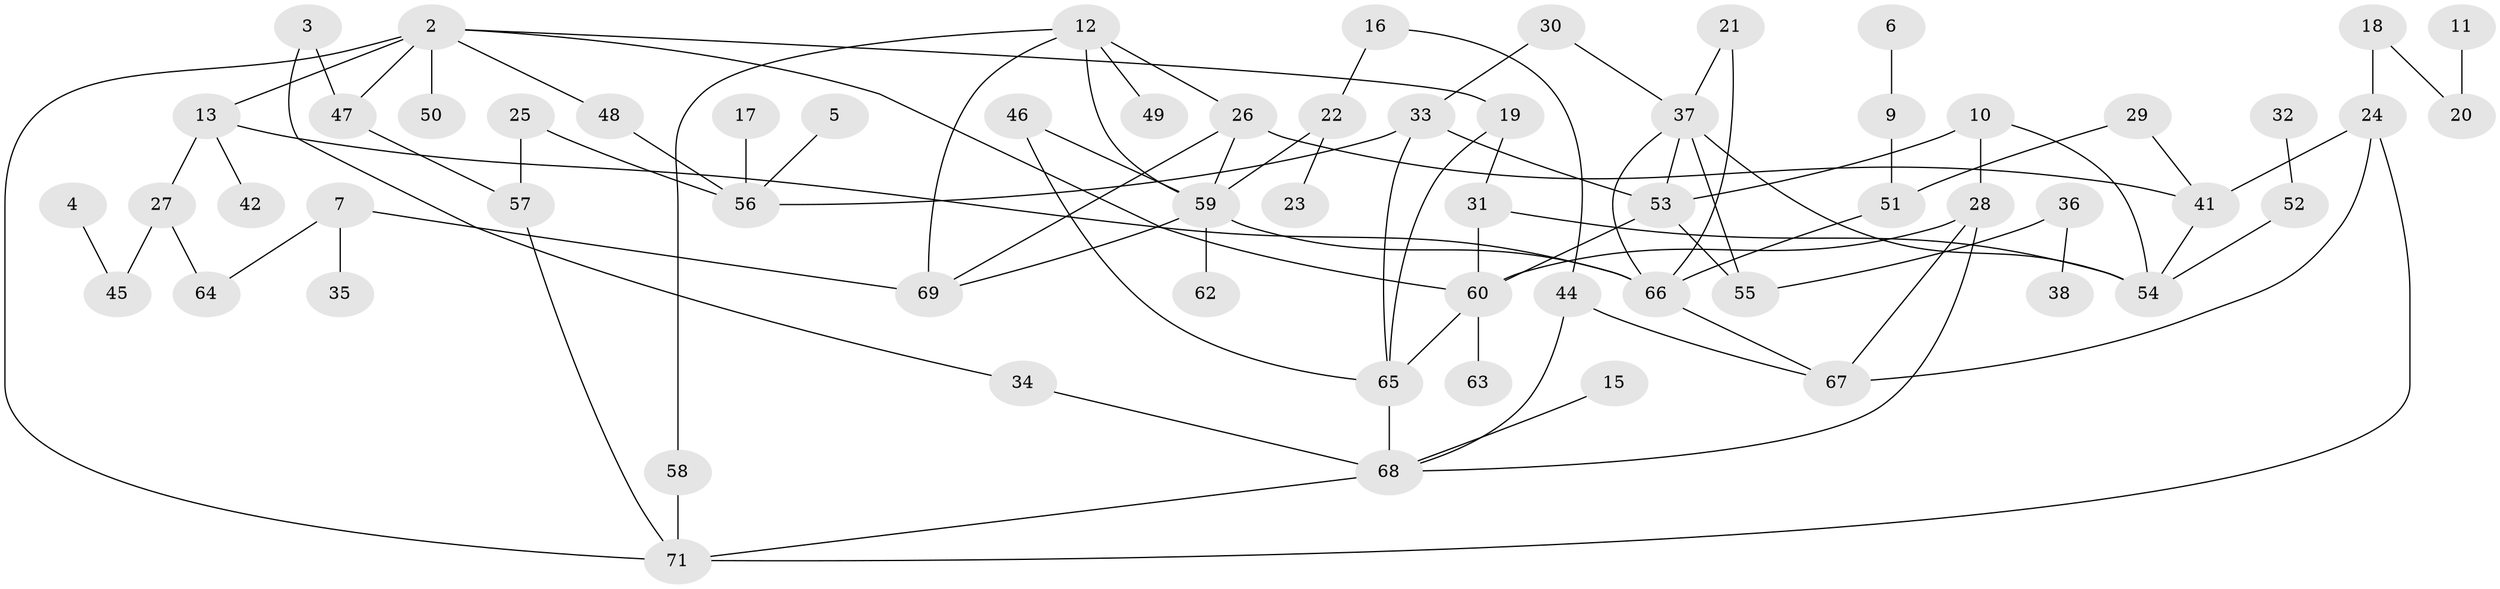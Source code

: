 // original degree distribution, {4: 0.1276595744680851, 0: 0.05673758865248227, 2: 0.2765957446808511, 1: 0.2695035460992908, 7: 0.0070921985815602835, 3: 0.2127659574468085, 5: 0.028368794326241134, 9: 0.0070921985815602835, 6: 0.014184397163120567}
// Generated by graph-tools (version 1.1) at 2025/00/03/09/25 03:00:45]
// undirected, 63 vertices, 91 edges
graph export_dot {
graph [start="1"]
  node [color=gray90,style=filled];
  2;
  3;
  4;
  5;
  6;
  7;
  9;
  10;
  11;
  12;
  13;
  15;
  16;
  17;
  18;
  19;
  20;
  21;
  22;
  23;
  24;
  25;
  26;
  27;
  28;
  29;
  30;
  31;
  32;
  33;
  34;
  35;
  36;
  37;
  38;
  41;
  42;
  44;
  45;
  46;
  47;
  48;
  49;
  50;
  51;
  52;
  53;
  54;
  55;
  56;
  57;
  58;
  59;
  60;
  62;
  63;
  64;
  65;
  66;
  67;
  68;
  69;
  71;
  2 -- 13 [weight=1.0];
  2 -- 19 [weight=1.0];
  2 -- 47 [weight=1.0];
  2 -- 48 [weight=1.0];
  2 -- 50 [weight=1.0];
  2 -- 60 [weight=1.0];
  2 -- 71 [weight=1.0];
  3 -- 34 [weight=1.0];
  3 -- 47 [weight=1.0];
  4 -- 45 [weight=1.0];
  5 -- 56 [weight=1.0];
  6 -- 9 [weight=1.0];
  7 -- 35 [weight=1.0];
  7 -- 64 [weight=1.0];
  7 -- 69 [weight=1.0];
  9 -- 51 [weight=1.0];
  10 -- 28 [weight=1.0];
  10 -- 53 [weight=1.0];
  10 -- 54 [weight=1.0];
  11 -- 20 [weight=1.0];
  12 -- 26 [weight=1.0];
  12 -- 49 [weight=1.0];
  12 -- 58 [weight=1.0];
  12 -- 59 [weight=1.0];
  12 -- 69 [weight=1.0];
  13 -- 27 [weight=1.0];
  13 -- 42 [weight=1.0];
  13 -- 66 [weight=1.0];
  15 -- 68 [weight=1.0];
  16 -- 22 [weight=1.0];
  16 -- 44 [weight=1.0];
  17 -- 56 [weight=1.0];
  18 -- 20 [weight=1.0];
  18 -- 24 [weight=1.0];
  19 -- 31 [weight=1.0];
  19 -- 65 [weight=1.0];
  21 -- 37 [weight=1.0];
  21 -- 66 [weight=1.0];
  22 -- 23 [weight=1.0];
  22 -- 59 [weight=1.0];
  24 -- 41 [weight=1.0];
  24 -- 67 [weight=1.0];
  24 -- 71 [weight=1.0];
  25 -- 56 [weight=1.0];
  25 -- 57 [weight=1.0];
  26 -- 41 [weight=1.0];
  26 -- 59 [weight=1.0];
  26 -- 69 [weight=1.0];
  27 -- 45 [weight=1.0];
  27 -- 64 [weight=1.0];
  28 -- 60 [weight=1.0];
  28 -- 67 [weight=1.0];
  28 -- 68 [weight=1.0];
  29 -- 41 [weight=1.0];
  29 -- 51 [weight=1.0];
  30 -- 33 [weight=1.0];
  30 -- 37 [weight=1.0];
  31 -- 54 [weight=1.0];
  31 -- 60 [weight=1.0];
  32 -- 52 [weight=1.0];
  33 -- 53 [weight=1.0];
  33 -- 56 [weight=1.0];
  33 -- 65 [weight=1.0];
  34 -- 68 [weight=1.0];
  36 -- 38 [weight=1.0];
  36 -- 55 [weight=1.0];
  37 -- 53 [weight=1.0];
  37 -- 54 [weight=1.0];
  37 -- 55 [weight=1.0];
  37 -- 66 [weight=1.0];
  41 -- 54 [weight=1.0];
  44 -- 67 [weight=1.0];
  44 -- 68 [weight=1.0];
  46 -- 59 [weight=1.0];
  46 -- 65 [weight=1.0];
  47 -- 57 [weight=1.0];
  48 -- 56 [weight=1.0];
  51 -- 66 [weight=1.0];
  52 -- 54 [weight=1.0];
  53 -- 55 [weight=1.0];
  53 -- 60 [weight=1.0];
  57 -- 71 [weight=1.0];
  58 -- 71 [weight=1.0];
  59 -- 62 [weight=1.0];
  59 -- 66 [weight=1.0];
  59 -- 69 [weight=1.0];
  60 -- 63 [weight=1.0];
  60 -- 65 [weight=1.0];
  65 -- 68 [weight=2.0];
  66 -- 67 [weight=1.0];
  68 -- 71 [weight=1.0];
}
